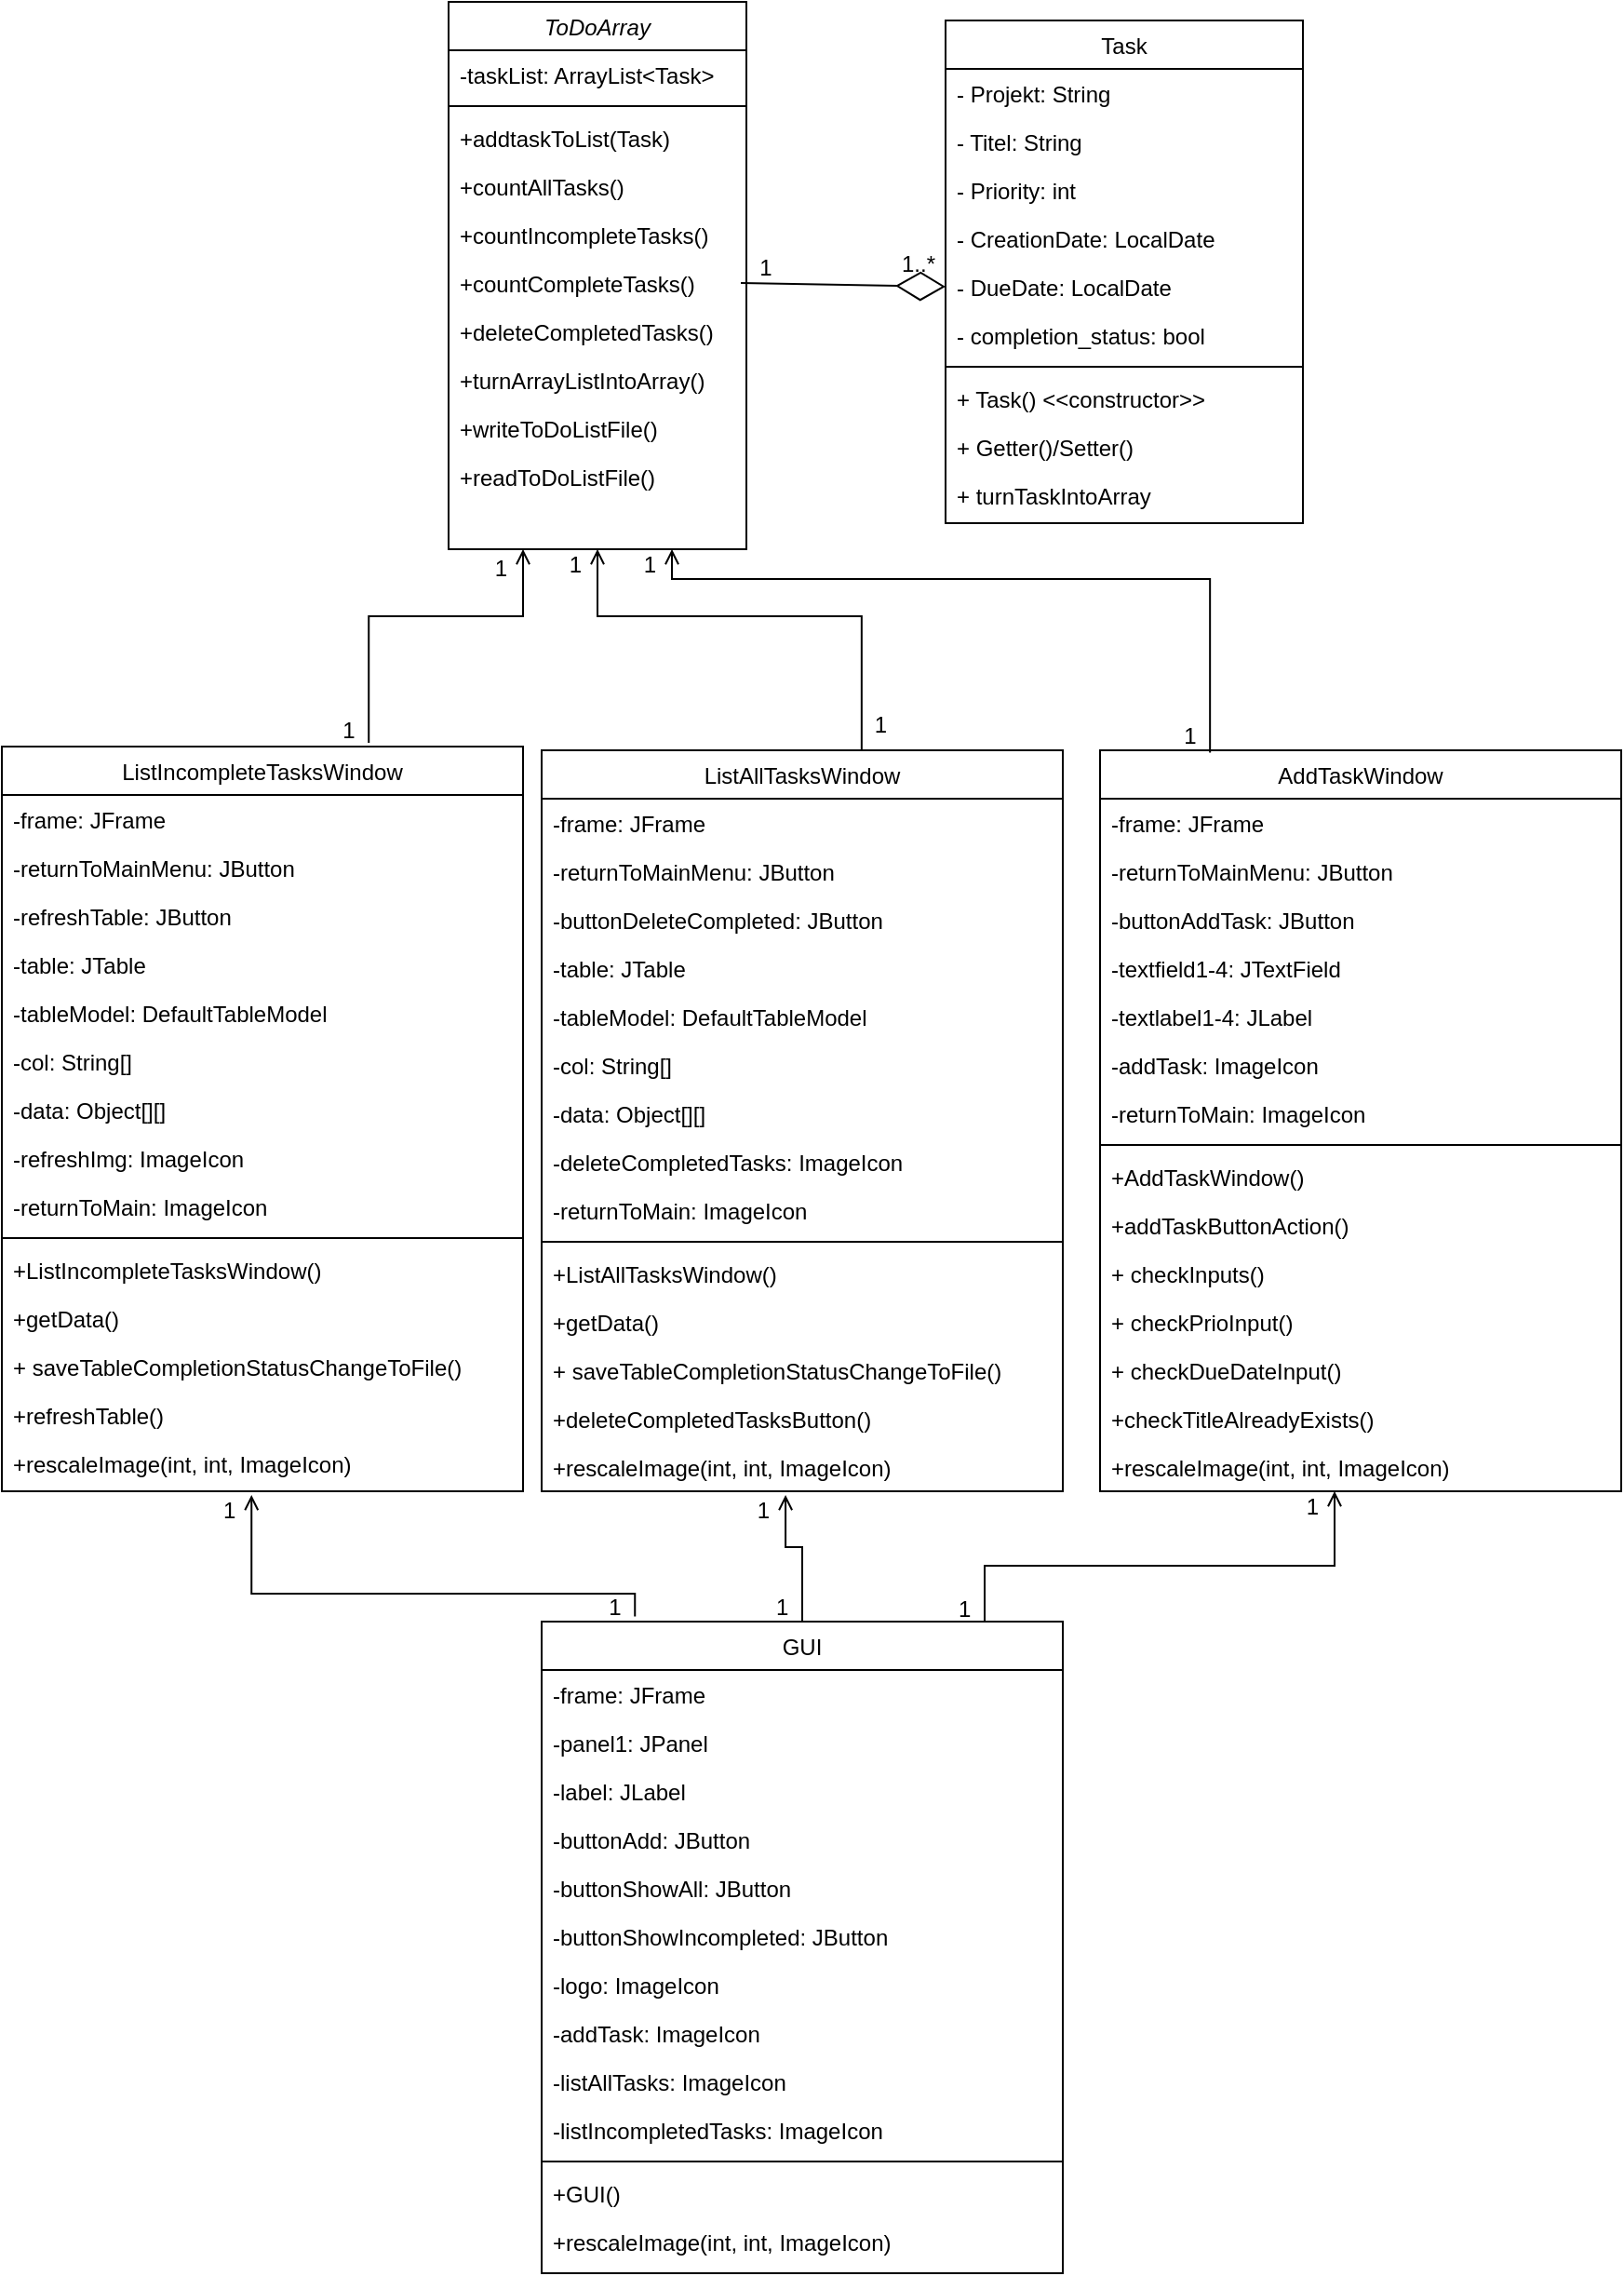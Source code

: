 <mxfile version="24.6.5" type="device">
  <diagram id="C5RBs43oDa-KdzZeNtuy" name="Page-1">
    <mxGraphModel dx="2314" dy="1106" grid="1" gridSize="10" guides="1" tooltips="1" connect="1" arrows="1" fold="1" page="1" pageScale="1" pageWidth="827" pageHeight="1169" math="0" shadow="0">
      <root>
        <mxCell id="WIyWlLk6GJQsqaUBKTNV-0" />
        <mxCell id="WIyWlLk6GJQsqaUBKTNV-1" parent="WIyWlLk6GJQsqaUBKTNV-0" />
        <mxCell id="zkfFHV4jXpPFQw0GAbJ--0" value="ToDoArray" style="swimlane;fontStyle=2;align=center;verticalAlign=top;childLayout=stackLayout;horizontal=1;startSize=26;horizontalStack=0;resizeParent=1;resizeLast=0;collapsible=1;marginBottom=0;rounded=0;shadow=0;strokeWidth=1;" parent="WIyWlLk6GJQsqaUBKTNV-1" vertex="1">
          <mxGeometry x="260" y="110" width="160" height="294" as="geometry">
            <mxRectangle x="230" y="140" width="160" height="26" as="alternateBounds" />
          </mxGeometry>
        </mxCell>
        <mxCell id="zkfFHV4jXpPFQw0GAbJ--1" value="-taskList: ArrayList&lt;Task&gt;" style="text;align=left;verticalAlign=top;spacingLeft=4;spacingRight=4;overflow=hidden;rotatable=0;points=[[0,0.5],[1,0.5]];portConstraint=eastwest;" parent="zkfFHV4jXpPFQw0GAbJ--0" vertex="1">
          <mxGeometry y="26" width="160" height="26" as="geometry" />
        </mxCell>
        <mxCell id="zkfFHV4jXpPFQw0GAbJ--4" value="" style="line;html=1;strokeWidth=1;align=left;verticalAlign=middle;spacingTop=-1;spacingLeft=3;spacingRight=3;rotatable=0;labelPosition=right;points=[];portConstraint=eastwest;" parent="zkfFHV4jXpPFQw0GAbJ--0" vertex="1">
          <mxGeometry y="52" width="160" height="8" as="geometry" />
        </mxCell>
        <mxCell id="zkfFHV4jXpPFQw0GAbJ--5" value="+addtaskToList(Task)&#xa;" style="text;align=left;verticalAlign=top;spacingLeft=4;spacingRight=4;overflow=hidden;rotatable=0;points=[[0,0.5],[1,0.5]];portConstraint=eastwest;" parent="zkfFHV4jXpPFQw0GAbJ--0" vertex="1">
          <mxGeometry y="60" width="160" height="26" as="geometry" />
        </mxCell>
        <mxCell id="AC-U-988-eln_dG1eG_i-1" value="+countAllTasks()&#xa;" style="text;align=left;verticalAlign=top;spacingLeft=4;spacingRight=4;overflow=hidden;rotatable=0;points=[[0,0.5],[1,0.5]];portConstraint=eastwest;" parent="zkfFHV4jXpPFQw0GAbJ--0" vertex="1">
          <mxGeometry y="86" width="160" height="26" as="geometry" />
        </mxCell>
        <mxCell id="AC-U-988-eln_dG1eG_i-5" value="+countIncompleteTasks()&#xa;" style="text;align=left;verticalAlign=top;spacingLeft=4;spacingRight=4;overflow=hidden;rotatable=0;points=[[0,0.5],[1,0.5]];portConstraint=eastwest;" parent="zkfFHV4jXpPFQw0GAbJ--0" vertex="1">
          <mxGeometry y="112" width="160" height="26" as="geometry" />
        </mxCell>
        <mxCell id="AC-U-988-eln_dG1eG_i-4" value="+countCompleteTasks()&#xa;" style="text;align=left;verticalAlign=top;spacingLeft=4;spacingRight=4;overflow=hidden;rotatable=0;points=[[0,0.5],[1,0.5]];portConstraint=eastwest;" parent="zkfFHV4jXpPFQw0GAbJ--0" vertex="1">
          <mxGeometry y="138" width="160" height="26" as="geometry" />
        </mxCell>
        <mxCell id="AC-U-988-eln_dG1eG_i-3" value="+deleteCompletedTasks()&#xa;" style="text;align=left;verticalAlign=top;spacingLeft=4;spacingRight=4;overflow=hidden;rotatable=0;points=[[0,0.5],[1,0.5]];portConstraint=eastwest;" parent="zkfFHV4jXpPFQw0GAbJ--0" vertex="1">
          <mxGeometry y="164" width="160" height="26" as="geometry" />
        </mxCell>
        <mxCell id="AC-U-988-eln_dG1eG_i-8" value="+turnArrayListIntoArray() " style="text;align=left;verticalAlign=top;spacingLeft=4;spacingRight=4;overflow=hidden;rotatable=0;points=[[0,0.5],[1,0.5]];portConstraint=eastwest;" parent="zkfFHV4jXpPFQw0GAbJ--0" vertex="1">
          <mxGeometry y="190" width="160" height="26" as="geometry" />
        </mxCell>
        <mxCell id="AC-U-988-eln_dG1eG_i-6" value="+writeToDoListFile()" style="text;align=left;verticalAlign=top;spacingLeft=4;spacingRight=4;overflow=hidden;rotatable=0;points=[[0,0.5],[1,0.5]];portConstraint=eastwest;" parent="zkfFHV4jXpPFQw0GAbJ--0" vertex="1">
          <mxGeometry y="216" width="160" height="26" as="geometry" />
        </mxCell>
        <mxCell id="AC-U-988-eln_dG1eG_i-7" value="+readToDoListFile()" style="text;align=left;verticalAlign=top;spacingLeft=4;spacingRight=4;overflow=hidden;rotatable=0;points=[[0,0.5],[1,0.5]];portConstraint=eastwest;" parent="zkfFHV4jXpPFQw0GAbJ--0" vertex="1">
          <mxGeometry y="242" width="160" height="26" as="geometry" />
        </mxCell>
        <mxCell id="zkfFHV4jXpPFQw0GAbJ--6" value="ListIncompleteTasksWindow" style="swimlane;fontStyle=0;align=center;verticalAlign=top;childLayout=stackLayout;horizontal=1;startSize=26;horizontalStack=0;resizeParent=1;resizeLast=0;collapsible=1;marginBottom=0;rounded=0;shadow=0;strokeWidth=1;" parent="WIyWlLk6GJQsqaUBKTNV-1" vertex="1">
          <mxGeometry x="20" y="510" width="280" height="400" as="geometry">
            <mxRectangle x="130" y="380" width="160" height="26" as="alternateBounds" />
          </mxGeometry>
        </mxCell>
        <mxCell id="zkfFHV4jXpPFQw0GAbJ--8" value="-frame: JFrame" style="text;align=left;verticalAlign=top;spacingLeft=4;spacingRight=4;overflow=hidden;rotatable=0;points=[[0,0.5],[1,0.5]];portConstraint=eastwest;rounded=0;shadow=0;html=0;" parent="zkfFHV4jXpPFQw0GAbJ--6" vertex="1">
          <mxGeometry y="26" width="280" height="26" as="geometry" />
        </mxCell>
        <mxCell id="4413bZYQVqfy78d7x_kM-20" value="-returnToMainMenu: JButton" style="text;align=left;verticalAlign=top;spacingLeft=4;spacingRight=4;overflow=hidden;rotatable=0;points=[[0,0.5],[1,0.5]];portConstraint=eastwest;rounded=0;shadow=0;html=0;" parent="zkfFHV4jXpPFQw0GAbJ--6" vertex="1">
          <mxGeometry y="52" width="280" height="26" as="geometry" />
        </mxCell>
        <mxCell id="4413bZYQVqfy78d7x_kM-19" value="-refreshTable: JButton" style="text;align=left;verticalAlign=top;spacingLeft=4;spacingRight=4;overflow=hidden;rotatable=0;points=[[0,0.5],[1,0.5]];portConstraint=eastwest;rounded=0;shadow=0;html=0;" parent="zkfFHV4jXpPFQw0GAbJ--6" vertex="1">
          <mxGeometry y="78" width="280" height="26" as="geometry" />
        </mxCell>
        <mxCell id="4413bZYQVqfy78d7x_kM-18" value="-table: JTable" style="text;align=left;verticalAlign=top;spacingLeft=4;spacingRight=4;overflow=hidden;rotatable=0;points=[[0,0.5],[1,0.5]];portConstraint=eastwest;rounded=0;shadow=0;html=0;" parent="zkfFHV4jXpPFQw0GAbJ--6" vertex="1">
          <mxGeometry y="104" width="280" height="26" as="geometry" />
        </mxCell>
        <mxCell id="4413bZYQVqfy78d7x_kM-25" value="-tableModel: DefaultTableModel" style="text;align=left;verticalAlign=top;spacingLeft=4;spacingRight=4;overflow=hidden;rotatable=0;points=[[0,0.5],[1,0.5]];portConstraint=eastwest;rounded=0;shadow=0;html=0;" parent="zkfFHV4jXpPFQw0GAbJ--6" vertex="1">
          <mxGeometry y="130" width="280" height="26" as="geometry" />
        </mxCell>
        <mxCell id="4413bZYQVqfy78d7x_kM-27" value="-col: String[]" style="text;align=left;verticalAlign=top;spacingLeft=4;spacingRight=4;overflow=hidden;rotatable=0;points=[[0,0.5],[1,0.5]];portConstraint=eastwest;rounded=0;shadow=0;html=0;" parent="zkfFHV4jXpPFQw0GAbJ--6" vertex="1">
          <mxGeometry y="156" width="280" height="26" as="geometry" />
        </mxCell>
        <mxCell id="4413bZYQVqfy78d7x_kM-26" value="-data: Object[][]" style="text;align=left;verticalAlign=top;spacingLeft=4;spacingRight=4;overflow=hidden;rotatable=0;points=[[0,0.5],[1,0.5]];portConstraint=eastwest;rounded=0;shadow=0;html=0;" parent="zkfFHV4jXpPFQw0GAbJ--6" vertex="1">
          <mxGeometry y="182" width="280" height="26" as="geometry" />
        </mxCell>
        <mxCell id="4413bZYQVqfy78d7x_kM-17" value="-refreshImg: ImageIcon " style="text;align=left;verticalAlign=top;spacingLeft=4;spacingRight=4;overflow=hidden;rotatable=0;points=[[0,0.5],[1,0.5]];portConstraint=eastwest;rounded=0;shadow=0;html=0;" parent="zkfFHV4jXpPFQw0GAbJ--6" vertex="1">
          <mxGeometry y="208" width="280" height="26" as="geometry" />
        </mxCell>
        <mxCell id="4413bZYQVqfy78d7x_kM-16" value="-returnToMain: ImageIcon&#xa;" style="text;align=left;verticalAlign=top;spacingLeft=4;spacingRight=4;overflow=hidden;rotatable=0;points=[[0,0.5],[1,0.5]];portConstraint=eastwest;rounded=0;shadow=0;html=0;" parent="zkfFHV4jXpPFQw0GAbJ--6" vertex="1">
          <mxGeometry y="234" width="280" height="26" as="geometry" />
        </mxCell>
        <mxCell id="zkfFHV4jXpPFQw0GAbJ--9" value="" style="line;html=1;strokeWidth=1;align=left;verticalAlign=middle;spacingTop=-1;spacingLeft=3;spacingRight=3;rotatable=0;labelPosition=right;points=[];portConstraint=eastwest;" parent="zkfFHV4jXpPFQw0GAbJ--6" vertex="1">
          <mxGeometry y="260" width="280" height="8" as="geometry" />
        </mxCell>
        <mxCell id="zkfFHV4jXpPFQw0GAbJ--11" value="+ListIncompleteTasksWindow()&#xa;" style="text;align=left;verticalAlign=top;spacingLeft=4;spacingRight=4;overflow=hidden;rotatable=0;points=[[0,0.5],[1,0.5]];portConstraint=eastwest;" parent="zkfFHV4jXpPFQw0GAbJ--6" vertex="1">
          <mxGeometry y="268" width="280" height="26" as="geometry" />
        </mxCell>
        <mxCell id="AC-U-988-eln_dG1eG_i-15" value="+getData()&#xa;" style="text;align=left;verticalAlign=top;spacingLeft=4;spacingRight=4;overflow=hidden;rotatable=0;points=[[0,0.5],[1,0.5]];portConstraint=eastwest;" parent="zkfFHV4jXpPFQw0GAbJ--6" vertex="1">
          <mxGeometry y="294" width="280" height="26" as="geometry" />
        </mxCell>
        <mxCell id="AC-U-988-eln_dG1eG_i-16" value="+ saveTableCompletionStatusChangeToFile()&#xa;" style="text;align=left;verticalAlign=top;spacingLeft=4;spacingRight=4;overflow=hidden;rotatable=0;points=[[0,0.5],[1,0.5]];portConstraint=eastwest;" parent="zkfFHV4jXpPFQw0GAbJ--6" vertex="1">
          <mxGeometry y="320" width="280" height="26" as="geometry" />
        </mxCell>
        <mxCell id="4413bZYQVqfy78d7x_kM-29" value="+refreshTable()&#xa;" style="text;align=left;verticalAlign=top;spacingLeft=4;spacingRight=4;overflow=hidden;rotatable=0;points=[[0,0.5],[1,0.5]];portConstraint=eastwest;" parent="zkfFHV4jXpPFQw0GAbJ--6" vertex="1">
          <mxGeometry y="346" width="280" height="26" as="geometry" />
        </mxCell>
        <mxCell id="4413bZYQVqfy78d7x_kM-28" value="+rescaleImage(int, int, ImageIcon)&#xa;" style="text;align=left;verticalAlign=top;spacingLeft=4;spacingRight=4;overflow=hidden;rotatable=0;points=[[0,0.5],[1,0.5]];portConstraint=eastwest;" parent="zkfFHV4jXpPFQw0GAbJ--6" vertex="1">
          <mxGeometry y="372" width="280" height="26" as="geometry" />
        </mxCell>
        <mxCell id="zkfFHV4jXpPFQw0GAbJ--17" value="Task" style="swimlane;fontStyle=0;align=center;verticalAlign=top;childLayout=stackLayout;horizontal=1;startSize=26;horizontalStack=0;resizeParent=1;resizeLast=0;collapsible=1;marginBottom=0;rounded=0;shadow=0;strokeWidth=1;" parent="WIyWlLk6GJQsqaUBKTNV-1" vertex="1">
          <mxGeometry x="527" y="120" width="192" height="270" as="geometry">
            <mxRectangle x="550" y="140" width="160" height="26" as="alternateBounds" />
          </mxGeometry>
        </mxCell>
        <mxCell id="zkfFHV4jXpPFQw0GAbJ--18" value="- Projekt: String" style="text;align=left;verticalAlign=top;spacingLeft=4;spacingRight=4;overflow=hidden;rotatable=0;points=[[0,0.5],[1,0.5]];portConstraint=eastwest;" parent="zkfFHV4jXpPFQw0GAbJ--17" vertex="1">
          <mxGeometry y="26" width="192" height="26" as="geometry" />
        </mxCell>
        <mxCell id="zkfFHV4jXpPFQw0GAbJ--19" value="- Titel: String" style="text;align=left;verticalAlign=top;spacingLeft=4;spacingRight=4;overflow=hidden;rotatable=0;points=[[0,0.5],[1,0.5]];portConstraint=eastwest;rounded=0;shadow=0;html=0;" parent="zkfFHV4jXpPFQw0GAbJ--17" vertex="1">
          <mxGeometry y="52" width="192" height="26" as="geometry" />
        </mxCell>
        <mxCell id="zkfFHV4jXpPFQw0GAbJ--20" value="- Priority: int" style="text;align=left;verticalAlign=top;spacingLeft=4;spacingRight=4;overflow=hidden;rotatable=0;points=[[0,0.5],[1,0.5]];portConstraint=eastwest;rounded=0;shadow=0;html=0;" parent="zkfFHV4jXpPFQw0GAbJ--17" vertex="1">
          <mxGeometry y="78" width="192" height="26" as="geometry" />
        </mxCell>
        <mxCell id="zkfFHV4jXpPFQw0GAbJ--21" value="- CreationDate: LocalDate" style="text;align=left;verticalAlign=top;spacingLeft=4;spacingRight=4;overflow=hidden;rotatable=0;points=[[0,0.5],[1,0.5]];portConstraint=eastwest;rounded=0;shadow=0;html=0;" parent="zkfFHV4jXpPFQw0GAbJ--17" vertex="1">
          <mxGeometry y="104" width="192" height="26" as="geometry" />
        </mxCell>
        <mxCell id="zkfFHV4jXpPFQw0GAbJ--22" value="- DueDate: LocalDate&#xa;" style="text;align=left;verticalAlign=top;spacingLeft=4;spacingRight=4;overflow=hidden;rotatable=0;points=[[0,0.5],[1,0.5]];portConstraint=eastwest;rounded=0;shadow=0;html=0;" parent="zkfFHV4jXpPFQw0GAbJ--17" vertex="1">
          <mxGeometry y="130" width="192" height="26" as="geometry" />
        </mxCell>
        <mxCell id="AC-U-988-eln_dG1eG_i-0" value="- completion_status: bool" style="text;align=left;verticalAlign=top;spacingLeft=4;spacingRight=4;overflow=hidden;rotatable=0;points=[[0,0.5],[1,0.5]];portConstraint=eastwest;rounded=0;shadow=0;html=0;" parent="zkfFHV4jXpPFQw0GAbJ--17" vertex="1">
          <mxGeometry y="156" width="192" height="26" as="geometry" />
        </mxCell>
        <mxCell id="zkfFHV4jXpPFQw0GAbJ--23" value="" style="line;html=1;strokeWidth=1;align=left;verticalAlign=middle;spacingTop=-1;spacingLeft=3;spacingRight=3;rotatable=0;labelPosition=right;points=[];portConstraint=eastwest;" parent="zkfFHV4jXpPFQw0GAbJ--17" vertex="1">
          <mxGeometry y="182" width="192" height="8" as="geometry" />
        </mxCell>
        <mxCell id="zkfFHV4jXpPFQw0GAbJ--25" value="+ Task() &lt;&lt;constructor&gt;&gt;" style="text;align=left;verticalAlign=top;spacingLeft=4;spacingRight=4;overflow=hidden;rotatable=0;points=[[0,0.5],[1,0.5]];portConstraint=eastwest;" parent="zkfFHV4jXpPFQw0GAbJ--17" vertex="1">
          <mxGeometry y="190" width="192" height="26" as="geometry" />
        </mxCell>
        <mxCell id="R39kJ-25FimyzfrWa2Rq-27" value="+ Getter()/Setter()" style="text;align=left;verticalAlign=top;spacingLeft=4;spacingRight=4;overflow=hidden;rotatable=0;points=[[0,0.5],[1,0.5]];portConstraint=eastwest;" parent="zkfFHV4jXpPFQw0GAbJ--17" vertex="1">
          <mxGeometry y="216" width="192" height="26" as="geometry" />
        </mxCell>
        <mxCell id="rbfs13ZS1qQIchdjKEDJ-0" value="+ turnTaskIntoArray" style="text;align=left;verticalAlign=top;spacingLeft=4;spacingRight=4;overflow=hidden;rotatable=0;points=[[0,0.5],[1,0.5]];portConstraint=eastwest;" vertex="1" parent="zkfFHV4jXpPFQw0GAbJ--17">
          <mxGeometry y="242" width="192" height="26" as="geometry" />
        </mxCell>
        <mxCell id="AC-U-988-eln_dG1eG_i-9" value="" style="endArrow=open;shadow=0;strokeWidth=1;rounded=0;curved=0;endFill=1;edgeStyle=elbowEdgeStyle;elbow=vertical;exitX=0.704;exitY=-0.005;exitDx=0;exitDy=0;exitPerimeter=0;entryX=0.25;entryY=1;entryDx=0;entryDy=0;" parent="WIyWlLk6GJQsqaUBKTNV-1" source="zkfFHV4jXpPFQw0GAbJ--6" target="zkfFHV4jXpPFQw0GAbJ--0" edge="1">
          <mxGeometry x="0.5" y="41" relative="1" as="geometry">
            <mxPoint x="340" y="550" as="sourcePoint" />
            <mxPoint x="320" y="404" as="targetPoint" />
            <mxPoint x="-40" y="32" as="offset" />
            <Array as="points">
              <mxPoint x="310" y="440" />
            </Array>
          </mxGeometry>
        </mxCell>
        <mxCell id="AC-U-988-eln_dG1eG_i-10" value="1" style="resizable=0;align=left;verticalAlign=bottom;labelBackgroundColor=none;fontSize=12;" parent="AC-U-988-eln_dG1eG_i-9" connectable="0" vertex="1">
          <mxGeometry x="-1" relative="1" as="geometry">
            <mxPoint x="-16" y="2" as="offset" />
          </mxGeometry>
        </mxCell>
        <mxCell id="AC-U-988-eln_dG1eG_i-11" value="1" style="resizable=0;align=right;verticalAlign=bottom;labelBackgroundColor=none;fontSize=12;" parent="AC-U-988-eln_dG1eG_i-9" connectable="0" vertex="1">
          <mxGeometry x="1" relative="1" as="geometry">
            <mxPoint x="-7" y="19" as="offset" />
          </mxGeometry>
        </mxCell>
        <mxCell id="_UoKLCPZCCS8ITGEKm_Y-7" value="" style="endArrow=diamondThin;endFill=0;endSize=24;html=1;rounded=0;exitX=0.067;exitY=0.767;exitDx=0;exitDy=0;entryX=0;entryY=0.5;entryDx=0;entryDy=0;exitPerimeter=0;" parent="WIyWlLk6GJQsqaUBKTNV-1" source="_UoKLCPZCCS8ITGEKm_Y-9" target="zkfFHV4jXpPFQw0GAbJ--22" edge="1">
          <mxGeometry width="160" relative="1" as="geometry">
            <mxPoint x="430" y="290" as="sourcePoint" />
            <mxPoint x="590" y="290" as="targetPoint" />
          </mxGeometry>
        </mxCell>
        <mxCell id="_UoKLCPZCCS8ITGEKm_Y-9" value="1" style="text;html=1;align=center;verticalAlign=middle;resizable=0;points=[];autosize=1;strokeColor=none;fillColor=none;" parent="WIyWlLk6GJQsqaUBKTNV-1" vertex="1">
          <mxGeometry x="415" y="238" width="30" height="30" as="geometry" />
        </mxCell>
        <mxCell id="_UoKLCPZCCS8ITGEKm_Y-10" value="1..*" style="text;html=1;align=center;verticalAlign=middle;resizable=0;points=[];autosize=1;strokeColor=none;fillColor=none;" parent="WIyWlLk6GJQsqaUBKTNV-1" vertex="1">
          <mxGeometry x="492" y="236" width="40" height="30" as="geometry" />
        </mxCell>
        <mxCell id="4413bZYQVqfy78d7x_kM-6" value="" style="endArrow=open;shadow=0;strokeWidth=1;rounded=0;curved=0;endFill=1;edgeStyle=elbowEdgeStyle;elbow=vertical;exitX=0.614;exitY=0.005;exitDx=0;exitDy=0;exitPerimeter=0;entryX=0.5;entryY=1;entryDx=0;entryDy=0;" parent="WIyWlLk6GJQsqaUBKTNV-1" source="4413bZYQVqfy78d7x_kM-30" target="zkfFHV4jXpPFQw0GAbJ--0" edge="1">
          <mxGeometry x="0.5" y="41" relative="1" as="geometry">
            <mxPoint x="400" y="420" as="sourcePoint" />
            <mxPoint x="400" y="404" as="targetPoint" />
            <mxPoint x="-40" y="32" as="offset" />
            <Array as="points">
              <mxPoint x="410" y="440" />
              <mxPoint x="560" y="526" />
            </Array>
          </mxGeometry>
        </mxCell>
        <mxCell id="4413bZYQVqfy78d7x_kM-7" value="1" style="resizable=0;align=left;verticalAlign=bottom;labelBackgroundColor=none;fontSize=12;" parent="4413bZYQVqfy78d7x_kM-6" connectable="0" vertex="1">
          <mxGeometry x="-1" relative="1" as="geometry">
            <mxPoint x="-16" y="21" as="offset" />
          </mxGeometry>
        </mxCell>
        <mxCell id="4413bZYQVqfy78d7x_kM-8" value="1" style="resizable=0;align=right;verticalAlign=bottom;labelBackgroundColor=none;fontSize=12;" parent="4413bZYQVqfy78d7x_kM-6" connectable="0" vertex="1">
          <mxGeometry x="1" relative="1" as="geometry">
            <mxPoint x="-7" y="17" as="offset" />
          </mxGeometry>
        </mxCell>
        <mxCell id="4413bZYQVqfy78d7x_kM-30" value="ListAllTasksWindow" style="swimlane;fontStyle=0;align=center;verticalAlign=top;childLayout=stackLayout;horizontal=1;startSize=26;horizontalStack=0;resizeParent=1;resizeLast=0;collapsible=1;marginBottom=0;rounded=0;shadow=0;strokeWidth=1;" parent="WIyWlLk6GJQsqaUBKTNV-1" vertex="1">
          <mxGeometry x="310" y="512" width="280" height="398" as="geometry">
            <mxRectangle x="130" y="380" width="160" height="26" as="alternateBounds" />
          </mxGeometry>
        </mxCell>
        <mxCell id="4413bZYQVqfy78d7x_kM-31" value="-frame: JFrame" style="text;align=left;verticalAlign=top;spacingLeft=4;spacingRight=4;overflow=hidden;rotatable=0;points=[[0,0.5],[1,0.5]];portConstraint=eastwest;rounded=0;shadow=0;html=0;" parent="4413bZYQVqfy78d7x_kM-30" vertex="1">
          <mxGeometry y="26" width="280" height="26" as="geometry" />
        </mxCell>
        <mxCell id="4413bZYQVqfy78d7x_kM-32" value="-returnToMainMenu: JButton" style="text;align=left;verticalAlign=top;spacingLeft=4;spacingRight=4;overflow=hidden;rotatable=0;points=[[0,0.5],[1,0.5]];portConstraint=eastwest;rounded=0;shadow=0;html=0;" parent="4413bZYQVqfy78d7x_kM-30" vertex="1">
          <mxGeometry y="52" width="280" height="26" as="geometry" />
        </mxCell>
        <mxCell id="4413bZYQVqfy78d7x_kM-33" value="-buttonDeleteCompleted: JButton" style="text;align=left;verticalAlign=top;spacingLeft=4;spacingRight=4;overflow=hidden;rotatable=0;points=[[0,0.5],[1,0.5]];portConstraint=eastwest;rounded=0;shadow=0;html=0;" parent="4413bZYQVqfy78d7x_kM-30" vertex="1">
          <mxGeometry y="78" width="280" height="26" as="geometry" />
        </mxCell>
        <mxCell id="4413bZYQVqfy78d7x_kM-34" value="-table: JTable" style="text;align=left;verticalAlign=top;spacingLeft=4;spacingRight=4;overflow=hidden;rotatable=0;points=[[0,0.5],[1,0.5]];portConstraint=eastwest;rounded=0;shadow=0;html=0;" parent="4413bZYQVqfy78d7x_kM-30" vertex="1">
          <mxGeometry y="104" width="280" height="26" as="geometry" />
        </mxCell>
        <mxCell id="4413bZYQVqfy78d7x_kM-35" value="-tableModel: DefaultTableModel" style="text;align=left;verticalAlign=top;spacingLeft=4;spacingRight=4;overflow=hidden;rotatable=0;points=[[0,0.5],[1,0.5]];portConstraint=eastwest;rounded=0;shadow=0;html=0;" parent="4413bZYQVqfy78d7x_kM-30" vertex="1">
          <mxGeometry y="130" width="280" height="26" as="geometry" />
        </mxCell>
        <mxCell id="4413bZYQVqfy78d7x_kM-36" value="-col: String[]" style="text;align=left;verticalAlign=top;spacingLeft=4;spacingRight=4;overflow=hidden;rotatable=0;points=[[0,0.5],[1,0.5]];portConstraint=eastwest;rounded=0;shadow=0;html=0;" parent="4413bZYQVqfy78d7x_kM-30" vertex="1">
          <mxGeometry y="156" width="280" height="26" as="geometry" />
        </mxCell>
        <mxCell id="4413bZYQVqfy78d7x_kM-37" value="-data: Object[][]" style="text;align=left;verticalAlign=top;spacingLeft=4;spacingRight=4;overflow=hidden;rotatable=0;points=[[0,0.5],[1,0.5]];portConstraint=eastwest;rounded=0;shadow=0;html=0;" parent="4413bZYQVqfy78d7x_kM-30" vertex="1">
          <mxGeometry y="182" width="280" height="26" as="geometry" />
        </mxCell>
        <mxCell id="4413bZYQVqfy78d7x_kM-38" value="-deleteCompletedTasks: ImageIcon " style="text;align=left;verticalAlign=top;spacingLeft=4;spacingRight=4;overflow=hidden;rotatable=0;points=[[0,0.5],[1,0.5]];portConstraint=eastwest;rounded=0;shadow=0;html=0;" parent="4413bZYQVqfy78d7x_kM-30" vertex="1">
          <mxGeometry y="208" width="280" height="26" as="geometry" />
        </mxCell>
        <mxCell id="4413bZYQVqfy78d7x_kM-39" value="-returnToMain: ImageIcon&#xa;" style="text;align=left;verticalAlign=top;spacingLeft=4;spacingRight=4;overflow=hidden;rotatable=0;points=[[0,0.5],[1,0.5]];portConstraint=eastwest;rounded=0;shadow=0;html=0;" parent="4413bZYQVqfy78d7x_kM-30" vertex="1">
          <mxGeometry y="234" width="280" height="26" as="geometry" />
        </mxCell>
        <mxCell id="4413bZYQVqfy78d7x_kM-40" value="" style="line;html=1;strokeWidth=1;align=left;verticalAlign=middle;spacingTop=-1;spacingLeft=3;spacingRight=3;rotatable=0;labelPosition=right;points=[];portConstraint=eastwest;" parent="4413bZYQVqfy78d7x_kM-30" vertex="1">
          <mxGeometry y="260" width="280" height="8" as="geometry" />
        </mxCell>
        <mxCell id="4413bZYQVqfy78d7x_kM-41" value="+ListAllTasksWindow()&#xa;" style="text;align=left;verticalAlign=top;spacingLeft=4;spacingRight=4;overflow=hidden;rotatable=0;points=[[0,0.5],[1,0.5]];portConstraint=eastwest;" parent="4413bZYQVqfy78d7x_kM-30" vertex="1">
          <mxGeometry y="268" width="280" height="26" as="geometry" />
        </mxCell>
        <mxCell id="4413bZYQVqfy78d7x_kM-42" value="+getData()&#xa;" style="text;align=left;verticalAlign=top;spacingLeft=4;spacingRight=4;overflow=hidden;rotatable=0;points=[[0,0.5],[1,0.5]];portConstraint=eastwest;" parent="4413bZYQVqfy78d7x_kM-30" vertex="1">
          <mxGeometry y="294" width="280" height="26" as="geometry" />
        </mxCell>
        <mxCell id="4413bZYQVqfy78d7x_kM-43" value="+ saveTableCompletionStatusChangeToFile()&#xa;" style="text;align=left;verticalAlign=top;spacingLeft=4;spacingRight=4;overflow=hidden;rotatable=0;points=[[0,0.5],[1,0.5]];portConstraint=eastwest;" parent="4413bZYQVqfy78d7x_kM-30" vertex="1">
          <mxGeometry y="320" width="280" height="26" as="geometry" />
        </mxCell>
        <mxCell id="4413bZYQVqfy78d7x_kM-44" value="+deleteCompletedTasksButton()&#xa;" style="text;align=left;verticalAlign=top;spacingLeft=4;spacingRight=4;overflow=hidden;rotatable=0;points=[[0,0.5],[1,0.5]];portConstraint=eastwest;" parent="4413bZYQVqfy78d7x_kM-30" vertex="1">
          <mxGeometry y="346" width="280" height="26" as="geometry" />
        </mxCell>
        <mxCell id="4413bZYQVqfy78d7x_kM-45" value="+rescaleImage(int, int, ImageIcon)&#xa;" style="text;align=left;verticalAlign=top;spacingLeft=4;spacingRight=4;overflow=hidden;rotatable=0;points=[[0,0.5],[1,0.5]];portConstraint=eastwest;" parent="4413bZYQVqfy78d7x_kM-30" vertex="1">
          <mxGeometry y="372" width="280" height="26" as="geometry" />
        </mxCell>
        <mxCell id="4413bZYQVqfy78d7x_kM-48" value="1" style="resizable=0;align=right;verticalAlign=bottom;labelBackgroundColor=none;fontSize=12;" parent="WIyWlLk6GJQsqaUBKTNV-1" connectable="0" vertex="1">
          <mxGeometry x="415" y="420.0" as="geometry">
            <mxPoint x="82" y="87" as="offset" />
          </mxGeometry>
        </mxCell>
        <mxCell id="4413bZYQVqfy78d7x_kM-49" value="AddTaskWindow" style="swimlane;fontStyle=0;align=center;verticalAlign=top;childLayout=stackLayout;horizontal=1;startSize=26;horizontalStack=0;resizeParent=1;resizeLast=0;collapsible=1;marginBottom=0;rounded=0;shadow=0;strokeWidth=1;" parent="WIyWlLk6GJQsqaUBKTNV-1" vertex="1">
          <mxGeometry x="610" y="512" width="280" height="398" as="geometry">
            <mxRectangle x="130" y="380" width="160" height="26" as="alternateBounds" />
          </mxGeometry>
        </mxCell>
        <mxCell id="4413bZYQVqfy78d7x_kM-50" value="-frame: JFrame" style="text;align=left;verticalAlign=top;spacingLeft=4;spacingRight=4;overflow=hidden;rotatable=0;points=[[0,0.5],[1,0.5]];portConstraint=eastwest;rounded=0;shadow=0;html=0;" parent="4413bZYQVqfy78d7x_kM-49" vertex="1">
          <mxGeometry y="26" width="280" height="26" as="geometry" />
        </mxCell>
        <mxCell id="4413bZYQVqfy78d7x_kM-51" value="-returnToMainMenu: JButton" style="text;align=left;verticalAlign=top;spacingLeft=4;spacingRight=4;overflow=hidden;rotatable=0;points=[[0,0.5],[1,0.5]];portConstraint=eastwest;rounded=0;shadow=0;html=0;" parent="4413bZYQVqfy78d7x_kM-49" vertex="1">
          <mxGeometry y="52" width="280" height="26" as="geometry" />
        </mxCell>
        <mxCell id="4413bZYQVqfy78d7x_kM-52" value="-buttonAddTask: JButton" style="text;align=left;verticalAlign=top;spacingLeft=4;spacingRight=4;overflow=hidden;rotatable=0;points=[[0,0.5],[1,0.5]];portConstraint=eastwest;rounded=0;shadow=0;html=0;" parent="4413bZYQVqfy78d7x_kM-49" vertex="1">
          <mxGeometry y="78" width="280" height="26" as="geometry" />
        </mxCell>
        <mxCell id="4413bZYQVqfy78d7x_kM-53" value="-textfield1-4: JTextField" style="text;align=left;verticalAlign=top;spacingLeft=4;spacingRight=4;overflow=hidden;rotatable=0;points=[[0,0.5],[1,0.5]];portConstraint=eastwest;rounded=0;shadow=0;html=0;" parent="4413bZYQVqfy78d7x_kM-49" vertex="1">
          <mxGeometry y="104" width="280" height="26" as="geometry" />
        </mxCell>
        <mxCell id="4413bZYQVqfy78d7x_kM-54" value="-textlabel1-4: JLabel" style="text;align=left;verticalAlign=top;spacingLeft=4;spacingRight=4;overflow=hidden;rotatable=0;points=[[0,0.5],[1,0.5]];portConstraint=eastwest;rounded=0;shadow=0;html=0;" parent="4413bZYQVqfy78d7x_kM-49" vertex="1">
          <mxGeometry y="130" width="280" height="26" as="geometry" />
        </mxCell>
        <mxCell id="4413bZYQVqfy78d7x_kM-57" value="-addTask: ImageIcon " style="text;align=left;verticalAlign=top;spacingLeft=4;spacingRight=4;overflow=hidden;rotatable=0;points=[[0,0.5],[1,0.5]];portConstraint=eastwest;rounded=0;shadow=0;html=0;" parent="4413bZYQVqfy78d7x_kM-49" vertex="1">
          <mxGeometry y="156" width="280" height="26" as="geometry" />
        </mxCell>
        <mxCell id="4413bZYQVqfy78d7x_kM-58" value="-returnToMain: ImageIcon&#xa;" style="text;align=left;verticalAlign=top;spacingLeft=4;spacingRight=4;overflow=hidden;rotatable=0;points=[[0,0.5],[1,0.5]];portConstraint=eastwest;rounded=0;shadow=0;html=0;" parent="4413bZYQVqfy78d7x_kM-49" vertex="1">
          <mxGeometry y="182" width="280" height="26" as="geometry" />
        </mxCell>
        <mxCell id="4413bZYQVqfy78d7x_kM-59" value="" style="line;html=1;strokeWidth=1;align=left;verticalAlign=middle;spacingTop=-1;spacingLeft=3;spacingRight=3;rotatable=0;labelPosition=right;points=[];portConstraint=eastwest;" parent="4413bZYQVqfy78d7x_kM-49" vertex="1">
          <mxGeometry y="208" width="280" height="8" as="geometry" />
        </mxCell>
        <mxCell id="4413bZYQVqfy78d7x_kM-60" value="+AddTaskWindow()&#xa;" style="text;align=left;verticalAlign=top;spacingLeft=4;spacingRight=4;overflow=hidden;rotatable=0;points=[[0,0.5],[1,0.5]];portConstraint=eastwest;" parent="4413bZYQVqfy78d7x_kM-49" vertex="1">
          <mxGeometry y="216" width="280" height="26" as="geometry" />
        </mxCell>
        <mxCell id="4413bZYQVqfy78d7x_kM-66" value="+addTaskButtonAction()&#xa;" style="text;align=left;verticalAlign=top;spacingLeft=4;spacingRight=4;overflow=hidden;rotatable=0;points=[[0,0.5],[1,0.5]];portConstraint=eastwest;" parent="4413bZYQVqfy78d7x_kM-49" vertex="1">
          <mxGeometry y="242" width="280" height="26" as="geometry" />
        </mxCell>
        <mxCell id="4413bZYQVqfy78d7x_kM-65" value="+ checkInputs()&#xa;" style="text;align=left;verticalAlign=top;spacingLeft=4;spacingRight=4;overflow=hidden;rotatable=0;points=[[0,0.5],[1,0.5]];portConstraint=eastwest;" parent="4413bZYQVqfy78d7x_kM-49" vertex="1">
          <mxGeometry y="268" width="280" height="26" as="geometry" />
        </mxCell>
        <mxCell id="4413bZYQVqfy78d7x_kM-61" value="+ checkPrioInput()" style="text;align=left;verticalAlign=top;spacingLeft=4;spacingRight=4;overflow=hidden;rotatable=0;points=[[0,0.5],[1,0.5]];portConstraint=eastwest;" parent="4413bZYQVqfy78d7x_kM-49" vertex="1">
          <mxGeometry y="294" width="280" height="26" as="geometry" />
        </mxCell>
        <mxCell id="4413bZYQVqfy78d7x_kM-62" value="+ checkDueDateInput()&#xa;" style="text;align=left;verticalAlign=top;spacingLeft=4;spacingRight=4;overflow=hidden;rotatable=0;points=[[0,0.5],[1,0.5]];portConstraint=eastwest;" parent="4413bZYQVqfy78d7x_kM-49" vertex="1">
          <mxGeometry y="320" width="280" height="26" as="geometry" />
        </mxCell>
        <mxCell id="4413bZYQVqfy78d7x_kM-63" value="+checkTitleAlreadyExists()&#xa;" style="text;align=left;verticalAlign=top;spacingLeft=4;spacingRight=4;overflow=hidden;rotatable=0;points=[[0,0.5],[1,0.5]];portConstraint=eastwest;" parent="4413bZYQVqfy78d7x_kM-49" vertex="1">
          <mxGeometry y="346" width="280" height="26" as="geometry" />
        </mxCell>
        <mxCell id="4413bZYQVqfy78d7x_kM-64" value="+rescaleImage(int, int, ImageIcon)&#xa;" style="text;align=left;verticalAlign=top;spacingLeft=4;spacingRight=4;overflow=hidden;rotatable=0;points=[[0,0.5],[1,0.5]];portConstraint=eastwest;" parent="4413bZYQVqfy78d7x_kM-49" vertex="1">
          <mxGeometry y="372" width="280" height="26" as="geometry" />
        </mxCell>
        <mxCell id="4413bZYQVqfy78d7x_kM-67" value="" style="endArrow=open;shadow=0;strokeWidth=1;rounded=0;curved=0;endFill=1;edgeStyle=elbowEdgeStyle;elbow=vertical;exitX=0.211;exitY=0.003;exitDx=0;exitDy=0;exitPerimeter=0;entryX=0.75;entryY=1;entryDx=0;entryDy=0;" parent="WIyWlLk6GJQsqaUBKTNV-1" source="4413bZYQVqfy78d7x_kM-49" target="zkfFHV4jXpPFQw0GAbJ--0" edge="1">
          <mxGeometry x="0.5" y="41" relative="1" as="geometry">
            <mxPoint x="702" y="500" as="sourcePoint" />
            <mxPoint x="420" y="390" as="targetPoint" />
            <mxPoint x="-40" y="32" as="offset" />
            <Array as="points">
              <mxPoint x="530" y="420" />
              <mxPoint x="780" y="512" />
            </Array>
          </mxGeometry>
        </mxCell>
        <mxCell id="4413bZYQVqfy78d7x_kM-68" value="1" style="resizable=0;align=left;verticalAlign=bottom;labelBackgroundColor=none;fontSize=12;" parent="4413bZYQVqfy78d7x_kM-67" connectable="0" vertex="1">
          <mxGeometry x="-1" relative="1" as="geometry">
            <mxPoint x="-16" as="offset" />
          </mxGeometry>
        </mxCell>
        <mxCell id="4413bZYQVqfy78d7x_kM-69" value="1" style="resizable=0;align=right;verticalAlign=bottom;labelBackgroundColor=none;fontSize=12;" parent="4413bZYQVqfy78d7x_kM-67" connectable="0" vertex="1">
          <mxGeometry x="1" relative="1" as="geometry">
            <mxPoint x="-7" y="17" as="offset" />
          </mxGeometry>
        </mxCell>
        <mxCell id="4413bZYQVqfy78d7x_kM-71" value="GUI" style="swimlane;fontStyle=0;align=center;verticalAlign=top;childLayout=stackLayout;horizontal=1;startSize=26;horizontalStack=0;resizeParent=1;resizeLast=0;collapsible=1;marginBottom=0;rounded=0;shadow=0;strokeWidth=1;" parent="WIyWlLk6GJQsqaUBKTNV-1" vertex="1">
          <mxGeometry x="310" y="980" width="280" height="350" as="geometry">
            <mxRectangle x="130" y="380" width="160" height="26" as="alternateBounds" />
          </mxGeometry>
        </mxCell>
        <mxCell id="4413bZYQVqfy78d7x_kM-72" value="-frame: JFrame" style="text;align=left;verticalAlign=top;spacingLeft=4;spacingRight=4;overflow=hidden;rotatable=0;points=[[0,0.5],[1,0.5]];portConstraint=eastwest;rounded=0;shadow=0;html=0;" parent="4413bZYQVqfy78d7x_kM-71" vertex="1">
          <mxGeometry y="26" width="280" height="26" as="geometry" />
        </mxCell>
        <mxCell id="4413bZYQVqfy78d7x_kM-73" value="-panel1: JPanel" style="text;align=left;verticalAlign=top;spacingLeft=4;spacingRight=4;overflow=hidden;rotatable=0;points=[[0,0.5],[1,0.5]];portConstraint=eastwest;rounded=0;shadow=0;html=0;" parent="4413bZYQVqfy78d7x_kM-71" vertex="1">
          <mxGeometry y="52" width="280" height="26" as="geometry" />
        </mxCell>
        <mxCell id="4413bZYQVqfy78d7x_kM-98" value="-label: JLabel" style="text;align=left;verticalAlign=top;spacingLeft=4;spacingRight=4;overflow=hidden;rotatable=0;points=[[0,0.5],[1,0.5]];portConstraint=eastwest;rounded=0;shadow=0;html=0;" parent="4413bZYQVqfy78d7x_kM-71" vertex="1">
          <mxGeometry y="78" width="280" height="26" as="geometry" />
        </mxCell>
        <mxCell id="4413bZYQVqfy78d7x_kM-74" value="-buttonAdd: JButton" style="text;align=left;verticalAlign=top;spacingLeft=4;spacingRight=4;overflow=hidden;rotatable=0;points=[[0,0.5],[1,0.5]];portConstraint=eastwest;rounded=0;shadow=0;html=0;" parent="4413bZYQVqfy78d7x_kM-71" vertex="1">
          <mxGeometry y="104" width="280" height="26" as="geometry" />
        </mxCell>
        <mxCell id="4413bZYQVqfy78d7x_kM-75" value="-buttonShowAll: JButton" style="text;align=left;verticalAlign=top;spacingLeft=4;spacingRight=4;overflow=hidden;rotatable=0;points=[[0,0.5],[1,0.5]];portConstraint=eastwest;rounded=0;shadow=0;html=0;" parent="4413bZYQVqfy78d7x_kM-71" vertex="1">
          <mxGeometry y="130" width="280" height="26" as="geometry" />
        </mxCell>
        <mxCell id="4413bZYQVqfy78d7x_kM-76" value="-buttonShowIncompleted: JButton" style="text;align=left;verticalAlign=top;spacingLeft=4;spacingRight=4;overflow=hidden;rotatable=0;points=[[0,0.5],[1,0.5]];portConstraint=eastwest;rounded=0;shadow=0;html=0;" parent="4413bZYQVqfy78d7x_kM-71" vertex="1">
          <mxGeometry y="156" width="280" height="26" as="geometry" />
        </mxCell>
        <mxCell id="4413bZYQVqfy78d7x_kM-77" value="-logo: ImageIcon " style="text;align=left;verticalAlign=top;spacingLeft=4;spacingRight=4;overflow=hidden;rotatable=0;points=[[0,0.5],[1,0.5]];portConstraint=eastwest;rounded=0;shadow=0;html=0;" parent="4413bZYQVqfy78d7x_kM-71" vertex="1">
          <mxGeometry y="182" width="280" height="26" as="geometry" />
        </mxCell>
        <mxCell id="4413bZYQVqfy78d7x_kM-78" value="-addTask: ImageIcon &#xa;" style="text;align=left;verticalAlign=top;spacingLeft=4;spacingRight=4;overflow=hidden;rotatable=0;points=[[0,0.5],[1,0.5]];portConstraint=eastwest;rounded=0;shadow=0;html=0;" parent="4413bZYQVqfy78d7x_kM-71" vertex="1">
          <mxGeometry y="208" width="280" height="26" as="geometry" />
        </mxCell>
        <mxCell id="4413bZYQVqfy78d7x_kM-96" value="-listAllTasks: ImageIcon " style="text;align=left;verticalAlign=top;spacingLeft=4;spacingRight=4;overflow=hidden;rotatable=0;points=[[0,0.5],[1,0.5]];portConstraint=eastwest;rounded=0;shadow=0;html=0;" parent="4413bZYQVqfy78d7x_kM-71" vertex="1">
          <mxGeometry y="234" width="280" height="26" as="geometry" />
        </mxCell>
        <mxCell id="4413bZYQVqfy78d7x_kM-97" value="-listIncompletedTasks: ImageIcon " style="text;align=left;verticalAlign=top;spacingLeft=4;spacingRight=4;overflow=hidden;rotatable=0;points=[[0,0.5],[1,0.5]];portConstraint=eastwest;rounded=0;shadow=0;html=0;" parent="4413bZYQVqfy78d7x_kM-71" vertex="1">
          <mxGeometry y="260" width="280" height="26" as="geometry" />
        </mxCell>
        <mxCell id="4413bZYQVqfy78d7x_kM-79" value="" style="line;html=1;strokeWidth=1;align=left;verticalAlign=middle;spacingTop=-1;spacingLeft=3;spacingRight=3;rotatable=0;labelPosition=right;points=[];portConstraint=eastwest;" parent="4413bZYQVqfy78d7x_kM-71" vertex="1">
          <mxGeometry y="286" width="280" height="8" as="geometry" />
        </mxCell>
        <mxCell id="4413bZYQVqfy78d7x_kM-80" value="+GUI()&#xa;" style="text;align=left;verticalAlign=top;spacingLeft=4;spacingRight=4;overflow=hidden;rotatable=0;points=[[0,0.5],[1,0.5]];portConstraint=eastwest;" parent="4413bZYQVqfy78d7x_kM-71" vertex="1">
          <mxGeometry y="294" width="280" height="26" as="geometry" />
        </mxCell>
        <mxCell id="4413bZYQVqfy78d7x_kM-86" value="+rescaleImage(int, int, ImageIcon)&#xa;" style="text;align=left;verticalAlign=top;spacingLeft=4;spacingRight=4;overflow=hidden;rotatable=0;points=[[0,0.5],[1,0.5]];portConstraint=eastwest;" parent="4413bZYQVqfy78d7x_kM-71" vertex="1">
          <mxGeometry y="320" width="280" height="26" as="geometry" />
        </mxCell>
        <mxCell id="4413bZYQVqfy78d7x_kM-87" value="" style="endArrow=open;shadow=0;strokeWidth=1;rounded=0;curved=0;endFill=1;edgeStyle=elbowEdgeStyle;elbow=vertical;exitX=0.179;exitY=-0.008;exitDx=0;exitDy=0;exitPerimeter=0;entryX=0.479;entryY=1.154;entryDx=0;entryDy=0;entryPerimeter=0;" parent="WIyWlLk6GJQsqaUBKTNV-1" source="4413bZYQVqfy78d7x_kM-71" target="4413bZYQVqfy78d7x_kM-28" edge="1">
          <mxGeometry x="0.5" y="41" relative="1" as="geometry">
            <mxPoint x="349" y="1058" as="sourcePoint" />
            <mxPoint x="50" y="949" as="targetPoint" />
            <mxPoint x="-40" y="32" as="offset" />
            <Array as="points">
              <mxPoint x="200" y="965" />
              <mxPoint x="450" y="1057" />
            </Array>
          </mxGeometry>
        </mxCell>
        <mxCell id="4413bZYQVqfy78d7x_kM-88" value="1" style="resizable=0;align=left;verticalAlign=bottom;labelBackgroundColor=none;fontSize=12;" parent="4413bZYQVqfy78d7x_kM-87" connectable="0" vertex="1">
          <mxGeometry x="-1" relative="1" as="geometry">
            <mxPoint x="-16" y="4" as="offset" />
          </mxGeometry>
        </mxCell>
        <mxCell id="4413bZYQVqfy78d7x_kM-89" value="1" style="resizable=0;align=right;verticalAlign=bottom;labelBackgroundColor=none;fontSize=12;" parent="4413bZYQVqfy78d7x_kM-87" connectable="0" vertex="1">
          <mxGeometry x="1" relative="1" as="geometry">
            <mxPoint x="-7" y="17" as="offset" />
          </mxGeometry>
        </mxCell>
        <mxCell id="4413bZYQVqfy78d7x_kM-90" value="" style="endArrow=open;shadow=0;strokeWidth=1;rounded=0;curved=0;endFill=1;edgeStyle=elbowEdgeStyle;elbow=vertical;exitX=0.85;exitY=0;exitDx=0;exitDy=0;exitPerimeter=0;entryX=0.45;entryY=1;entryDx=0;entryDy=0;entryPerimeter=0;" parent="WIyWlLk6GJQsqaUBKTNV-1" source="4413bZYQVqfy78d7x_kM-71" target="4413bZYQVqfy78d7x_kM-64" edge="1">
          <mxGeometry x="0.5" y="41" relative="1" as="geometry">
            <mxPoint x="806" y="987" as="sourcePoint" />
            <mxPoint x="600" y="922" as="targetPoint" />
            <mxPoint x="-40" y="32" as="offset" />
            <Array as="points">
              <mxPoint x="650" y="950" />
              <mxPoint x="896" y="1067" />
            </Array>
          </mxGeometry>
        </mxCell>
        <mxCell id="4413bZYQVqfy78d7x_kM-91" value="1" style="resizable=0;align=left;verticalAlign=bottom;labelBackgroundColor=none;fontSize=12;" parent="4413bZYQVqfy78d7x_kM-90" connectable="0" vertex="1">
          <mxGeometry x="-1" relative="1" as="geometry">
            <mxPoint x="-16" y="2" as="offset" />
          </mxGeometry>
        </mxCell>
        <mxCell id="4413bZYQVqfy78d7x_kM-92" value="1" style="resizable=0;align=right;verticalAlign=bottom;labelBackgroundColor=none;fontSize=12;" parent="4413bZYQVqfy78d7x_kM-90" connectable="0" vertex="1">
          <mxGeometry x="1" relative="1" as="geometry">
            <mxPoint x="-7" y="17" as="offset" />
          </mxGeometry>
        </mxCell>
        <mxCell id="4413bZYQVqfy78d7x_kM-93" value="" style="endArrow=open;shadow=0;strokeWidth=1;rounded=0;curved=0;endFill=1;edgeStyle=elbowEdgeStyle;elbow=vertical;exitX=0.5;exitY=0;exitDx=0;exitDy=0;entryX=0.468;entryY=1.077;entryDx=0;entryDy=0;entryPerimeter=0;" parent="WIyWlLk6GJQsqaUBKTNV-1" source="4413bZYQVqfy78d7x_kM-71" target="4413bZYQVqfy78d7x_kM-45" edge="1">
          <mxGeometry x="0.5" y="41" relative="1" as="geometry">
            <mxPoint x="380" y="997" as="sourcePoint" />
            <mxPoint x="174" y="932" as="targetPoint" />
            <mxPoint x="-40" y="32" as="offset" />
            <Array as="points">
              <mxPoint x="450" y="940" />
            </Array>
          </mxGeometry>
        </mxCell>
        <mxCell id="4413bZYQVqfy78d7x_kM-94" value="1" style="resizable=0;align=left;verticalAlign=bottom;labelBackgroundColor=none;fontSize=12;" parent="4413bZYQVqfy78d7x_kM-93" connectable="0" vertex="1">
          <mxGeometry x="-1" relative="1" as="geometry">
            <mxPoint x="-16" y="1" as="offset" />
          </mxGeometry>
        </mxCell>
        <mxCell id="4413bZYQVqfy78d7x_kM-95" value="1" style="resizable=0;align=right;verticalAlign=bottom;labelBackgroundColor=none;fontSize=12;" parent="4413bZYQVqfy78d7x_kM-93" connectable="0" vertex="1">
          <mxGeometry x="1" relative="1" as="geometry">
            <mxPoint x="-7" y="17" as="offset" />
          </mxGeometry>
        </mxCell>
      </root>
    </mxGraphModel>
  </diagram>
</mxfile>
